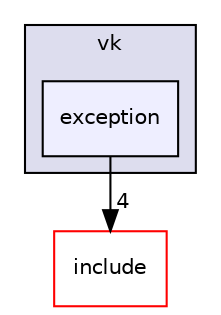digraph "exception" {
  compound=true
  node [ fontsize="10", fontname="Helvetica"];
  edge [ labelfontsize="10", labelfontname="Helvetica"];
  subgraph clusterdir_34132a22d9969f1967496e9ca1a331bb {
    graph [ bgcolor="#ddddee", pencolor="black", label="vk" fontname="Helvetica", fontsize="10", URL="dir_34132a22d9969f1967496e9ca1a331bb.html"]
  dir_2d3afa8c69d9881f77e69361b8185478 [shape=box, label="exception", style="filled", fillcolor="#eeeeff", pencolor="black", URL="dir_2d3afa8c69d9881f77e69361b8185478.html"];
  }
  dir_9986c02ba0b5b8de78617cb7a0436aeb [shape=box label="include" fillcolor="white" style="filled" color="red" URL="dir_9986c02ba0b5b8de78617cb7a0436aeb.html"];
  dir_2d3afa8c69d9881f77e69361b8185478->dir_9986c02ba0b5b8de78617cb7a0436aeb [headlabel="4", labeldistance=1.5 headhref="dir_000023_000001.html"];
}
